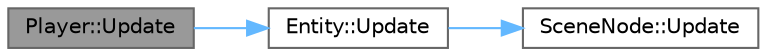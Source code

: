 digraph "Player::Update"
{
 // LATEX_PDF_SIZE
  bgcolor="transparent";
  edge [fontname=Helvetica,fontsize=10,labelfontname=Helvetica,labelfontsize=10];
  node [fontname=Helvetica,fontsize=10,shape=box,height=0.2,width=0.4];
  rankdir="LR";
  Node1 [label="Player::Update",height=0.2,width=0.4,color="gray40", fillcolor="grey60", style="filled", fontcolor="black",tooltip="Handles player movement."];
  Node1 -> Node2 [color="steelblue1",style="solid"];
  Node2 [label="Entity::Update",height=0.2,width=0.4,color="grey40", fillcolor="white", style="filled",URL="$class_entity.html#ac4025ea862585a94f6e27cecfae9423e",tooltip=" "];
  Node2 -> Node3 [color="steelblue1",style="solid"];
  Node3 [label="SceneNode::Update",height=0.2,width=0.4,color="grey40", fillcolor="white", style="filled",URL="$class_scene_node.html#aa801e799edb585d7e371ffacf4786f94",tooltip=" "];
}
